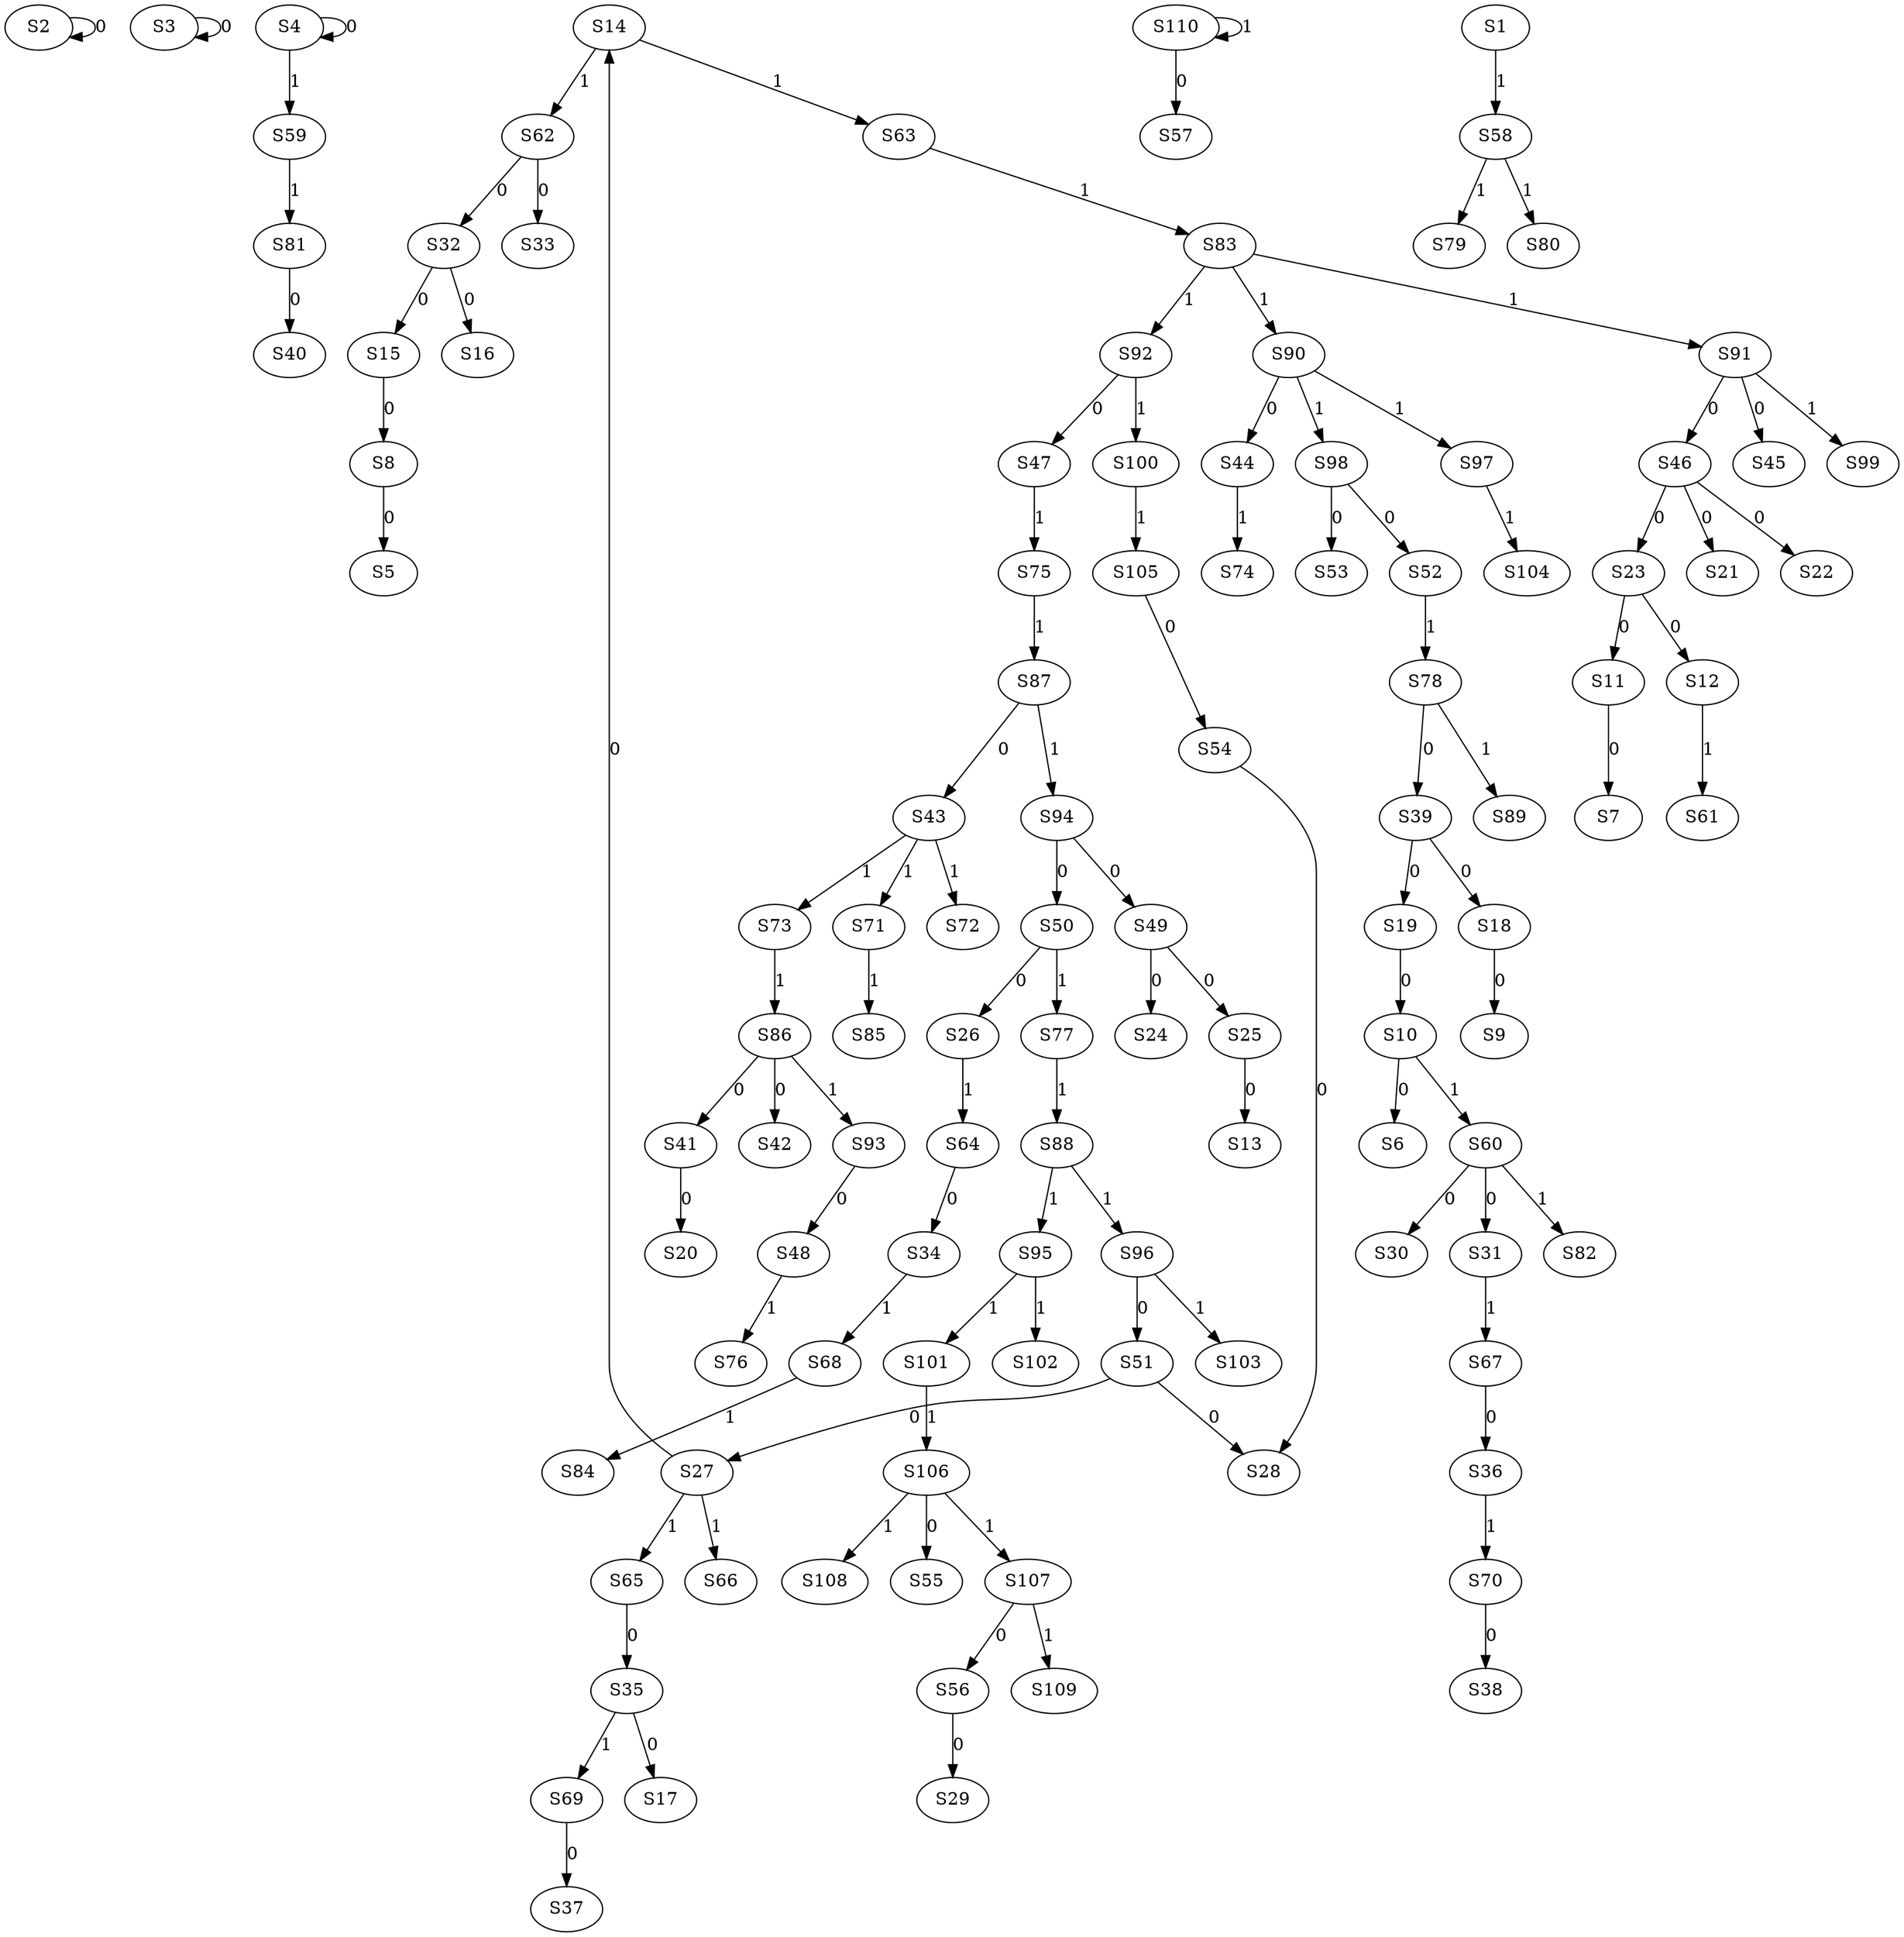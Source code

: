strict digraph {
	S2 -> S2 [ label = 0 ];
	S3 -> S3 [ label = 0 ];
	S4 -> S4 [ label = 0 ];
	S8 -> S5 [ label = 0 ];
	S10 -> S6 [ label = 0 ];
	S11 -> S7 [ label = 0 ];
	S15 -> S8 [ label = 0 ];
	S18 -> S9 [ label = 0 ];
	S19 -> S10 [ label = 0 ];
	S23 -> S11 [ label = 0 ];
	S23 -> S12 [ label = 0 ];
	S25 -> S13 [ label = 0 ];
	S27 -> S14 [ label = 0 ];
	S32 -> S15 [ label = 0 ];
	S32 -> S16 [ label = 0 ];
	S35 -> S17 [ label = 0 ];
	S39 -> S18 [ label = 0 ];
	S39 -> S19 [ label = 0 ];
	S41 -> S20 [ label = 0 ];
	S46 -> S21 [ label = 0 ];
	S46 -> S22 [ label = 0 ];
	S46 -> S23 [ label = 0 ];
	S49 -> S24 [ label = 0 ];
	S49 -> S25 [ label = 0 ];
	S50 -> S26 [ label = 0 ];
	S51 -> S27 [ label = 0 ];
	S51 -> S28 [ label = 0 ];
	S56 -> S29 [ label = 0 ];
	S60 -> S30 [ label = 0 ];
	S60 -> S31 [ label = 0 ];
	S62 -> S32 [ label = 0 ];
	S62 -> S33 [ label = 0 ];
	S64 -> S34 [ label = 0 ];
	S65 -> S35 [ label = 0 ];
	S67 -> S36 [ label = 0 ];
	S69 -> S37 [ label = 0 ];
	S70 -> S38 [ label = 0 ];
	S78 -> S39 [ label = 0 ];
	S81 -> S40 [ label = 0 ];
	S86 -> S41 [ label = 0 ];
	S86 -> S42 [ label = 0 ];
	S87 -> S43 [ label = 0 ];
	S90 -> S44 [ label = 0 ];
	S91 -> S45 [ label = 0 ];
	S91 -> S46 [ label = 0 ];
	S92 -> S47 [ label = 0 ];
	S93 -> S48 [ label = 0 ];
	S94 -> S49 [ label = 0 ];
	S94 -> S50 [ label = 0 ];
	S96 -> S51 [ label = 0 ];
	S98 -> S52 [ label = 0 ];
	S98 -> S53 [ label = 0 ];
	S105 -> S54 [ label = 0 ];
	S106 -> S55 [ label = 0 ];
	S107 -> S56 [ label = 0 ];
	S110 -> S57 [ label = 0 ];
	S1 -> S58 [ label = 1 ];
	S4 -> S59 [ label = 1 ];
	S10 -> S60 [ label = 1 ];
	S12 -> S61 [ label = 1 ];
	S14 -> S62 [ label = 1 ];
	S14 -> S63 [ label = 1 ];
	S26 -> S64 [ label = 1 ];
	S27 -> S65 [ label = 1 ];
	S27 -> S66 [ label = 1 ];
	S31 -> S67 [ label = 1 ];
	S34 -> S68 [ label = 1 ];
	S35 -> S69 [ label = 1 ];
	S36 -> S70 [ label = 1 ];
	S43 -> S71 [ label = 1 ];
	S43 -> S72 [ label = 1 ];
	S43 -> S73 [ label = 1 ];
	S44 -> S74 [ label = 1 ];
	S47 -> S75 [ label = 1 ];
	S48 -> S76 [ label = 1 ];
	S50 -> S77 [ label = 1 ];
	S52 -> S78 [ label = 1 ];
	S58 -> S79 [ label = 1 ];
	S58 -> S80 [ label = 1 ];
	S59 -> S81 [ label = 1 ];
	S60 -> S82 [ label = 1 ];
	S63 -> S83 [ label = 1 ];
	S68 -> S84 [ label = 1 ];
	S71 -> S85 [ label = 1 ];
	S73 -> S86 [ label = 1 ];
	S75 -> S87 [ label = 1 ];
	S77 -> S88 [ label = 1 ];
	S78 -> S89 [ label = 1 ];
	S83 -> S90 [ label = 1 ];
	S83 -> S91 [ label = 1 ];
	S83 -> S92 [ label = 1 ];
	S86 -> S93 [ label = 1 ];
	S87 -> S94 [ label = 1 ];
	S88 -> S95 [ label = 1 ];
	S88 -> S96 [ label = 1 ];
	S90 -> S97 [ label = 1 ];
	S90 -> S98 [ label = 1 ];
	S91 -> S99 [ label = 1 ];
	S92 -> S100 [ label = 1 ];
	S95 -> S101 [ label = 1 ];
	S95 -> S102 [ label = 1 ];
	S96 -> S103 [ label = 1 ];
	S97 -> S104 [ label = 1 ];
	S100 -> S105 [ label = 1 ];
	S101 -> S106 [ label = 1 ];
	S106 -> S107 [ label = 1 ];
	S106 -> S108 [ label = 1 ];
	S107 -> S109 [ label = 1 ];
	S110 -> S110 [ label = 1 ];
	S54 -> S28 [ label = 0 ];
}